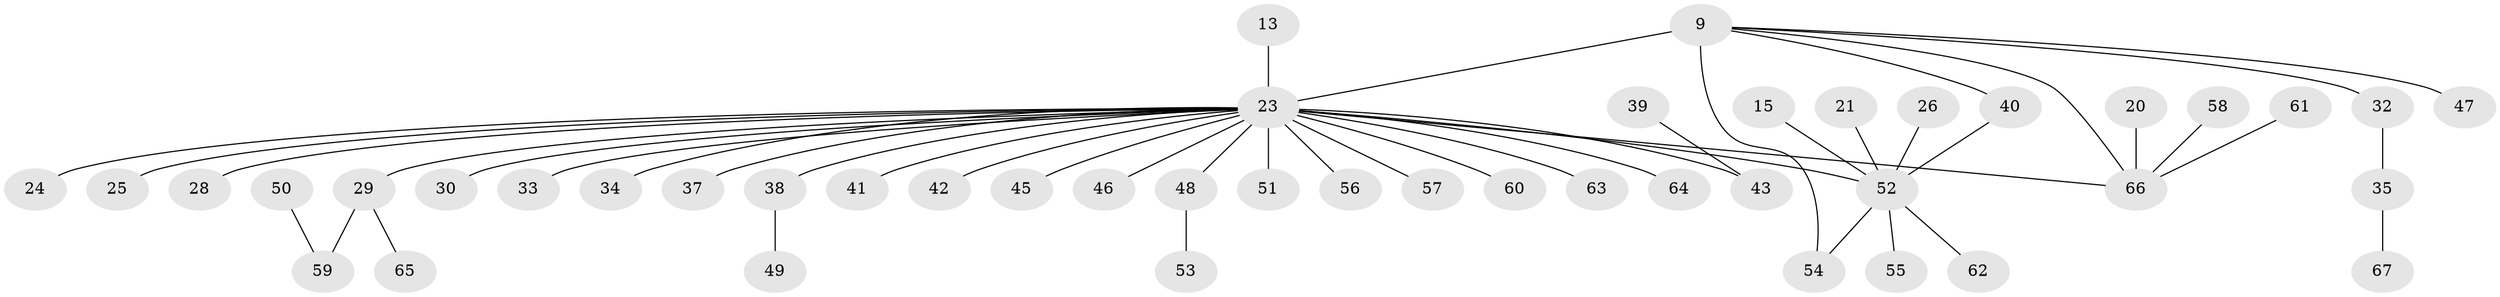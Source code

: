 // original degree distribution, {3: 0.08955223880597014, 13: 0.014925373134328358, 9: 0.014925373134328358, 5: 0.029850746268656716, 1: 0.5373134328358209, 2: 0.22388059701492538, 7: 0.029850746268656716, 10: 0.014925373134328358, 4: 0.014925373134328358, 6: 0.029850746268656716}
// Generated by graph-tools (version 1.1) at 2025/51/03/04/25 21:51:28]
// undirected, 46 vertices, 48 edges
graph export_dot {
graph [start="1"]
  node [color=gray90,style=filled];
  9;
  13;
  15;
  20;
  21;
  23 [super="+19+7"];
  24;
  25;
  26;
  28;
  29;
  30;
  32;
  33;
  34;
  35;
  37;
  38;
  39;
  40 [super="+22+18+31"];
  41;
  42;
  43 [super="+1"];
  45;
  46;
  47;
  48;
  49;
  50;
  51;
  52 [super="+8+10+14"];
  53;
  54 [super="+16"];
  55;
  56;
  57;
  58;
  59 [super="+36"];
  60;
  61;
  62;
  63 [super="+12"];
  64;
  65;
  66 [super="+17+44"];
  67;
  9 -- 32;
  9 -- 47;
  9 -- 54;
  9 -- 40;
  9 -- 23 [weight=4];
  9 -- 66;
  13 -- 23 [weight=2];
  15 -- 52;
  20 -- 66;
  21 -- 52;
  23 -- 45;
  23 -- 51;
  23 -- 56;
  23 -- 64;
  23 -- 52 [weight=3];
  23 -- 37;
  23 -- 42;
  23 -- 25;
  23 -- 24;
  23 -- 28;
  23 -- 29;
  23 -- 30;
  23 -- 33;
  23 -- 34;
  23 -- 38;
  23 -- 41;
  23 -- 43;
  23 -- 46;
  23 -- 48;
  23 -- 57;
  23 -- 60;
  23 -- 63;
  23 -- 66;
  26 -- 52;
  29 -- 59 [weight=2];
  29 -- 65;
  32 -- 35;
  35 -- 67;
  38 -- 49;
  39 -- 43;
  40 -- 52;
  48 -- 53;
  50 -- 59;
  52 -- 55;
  52 -- 62;
  52 -- 54;
  58 -- 66;
  61 -- 66;
}
